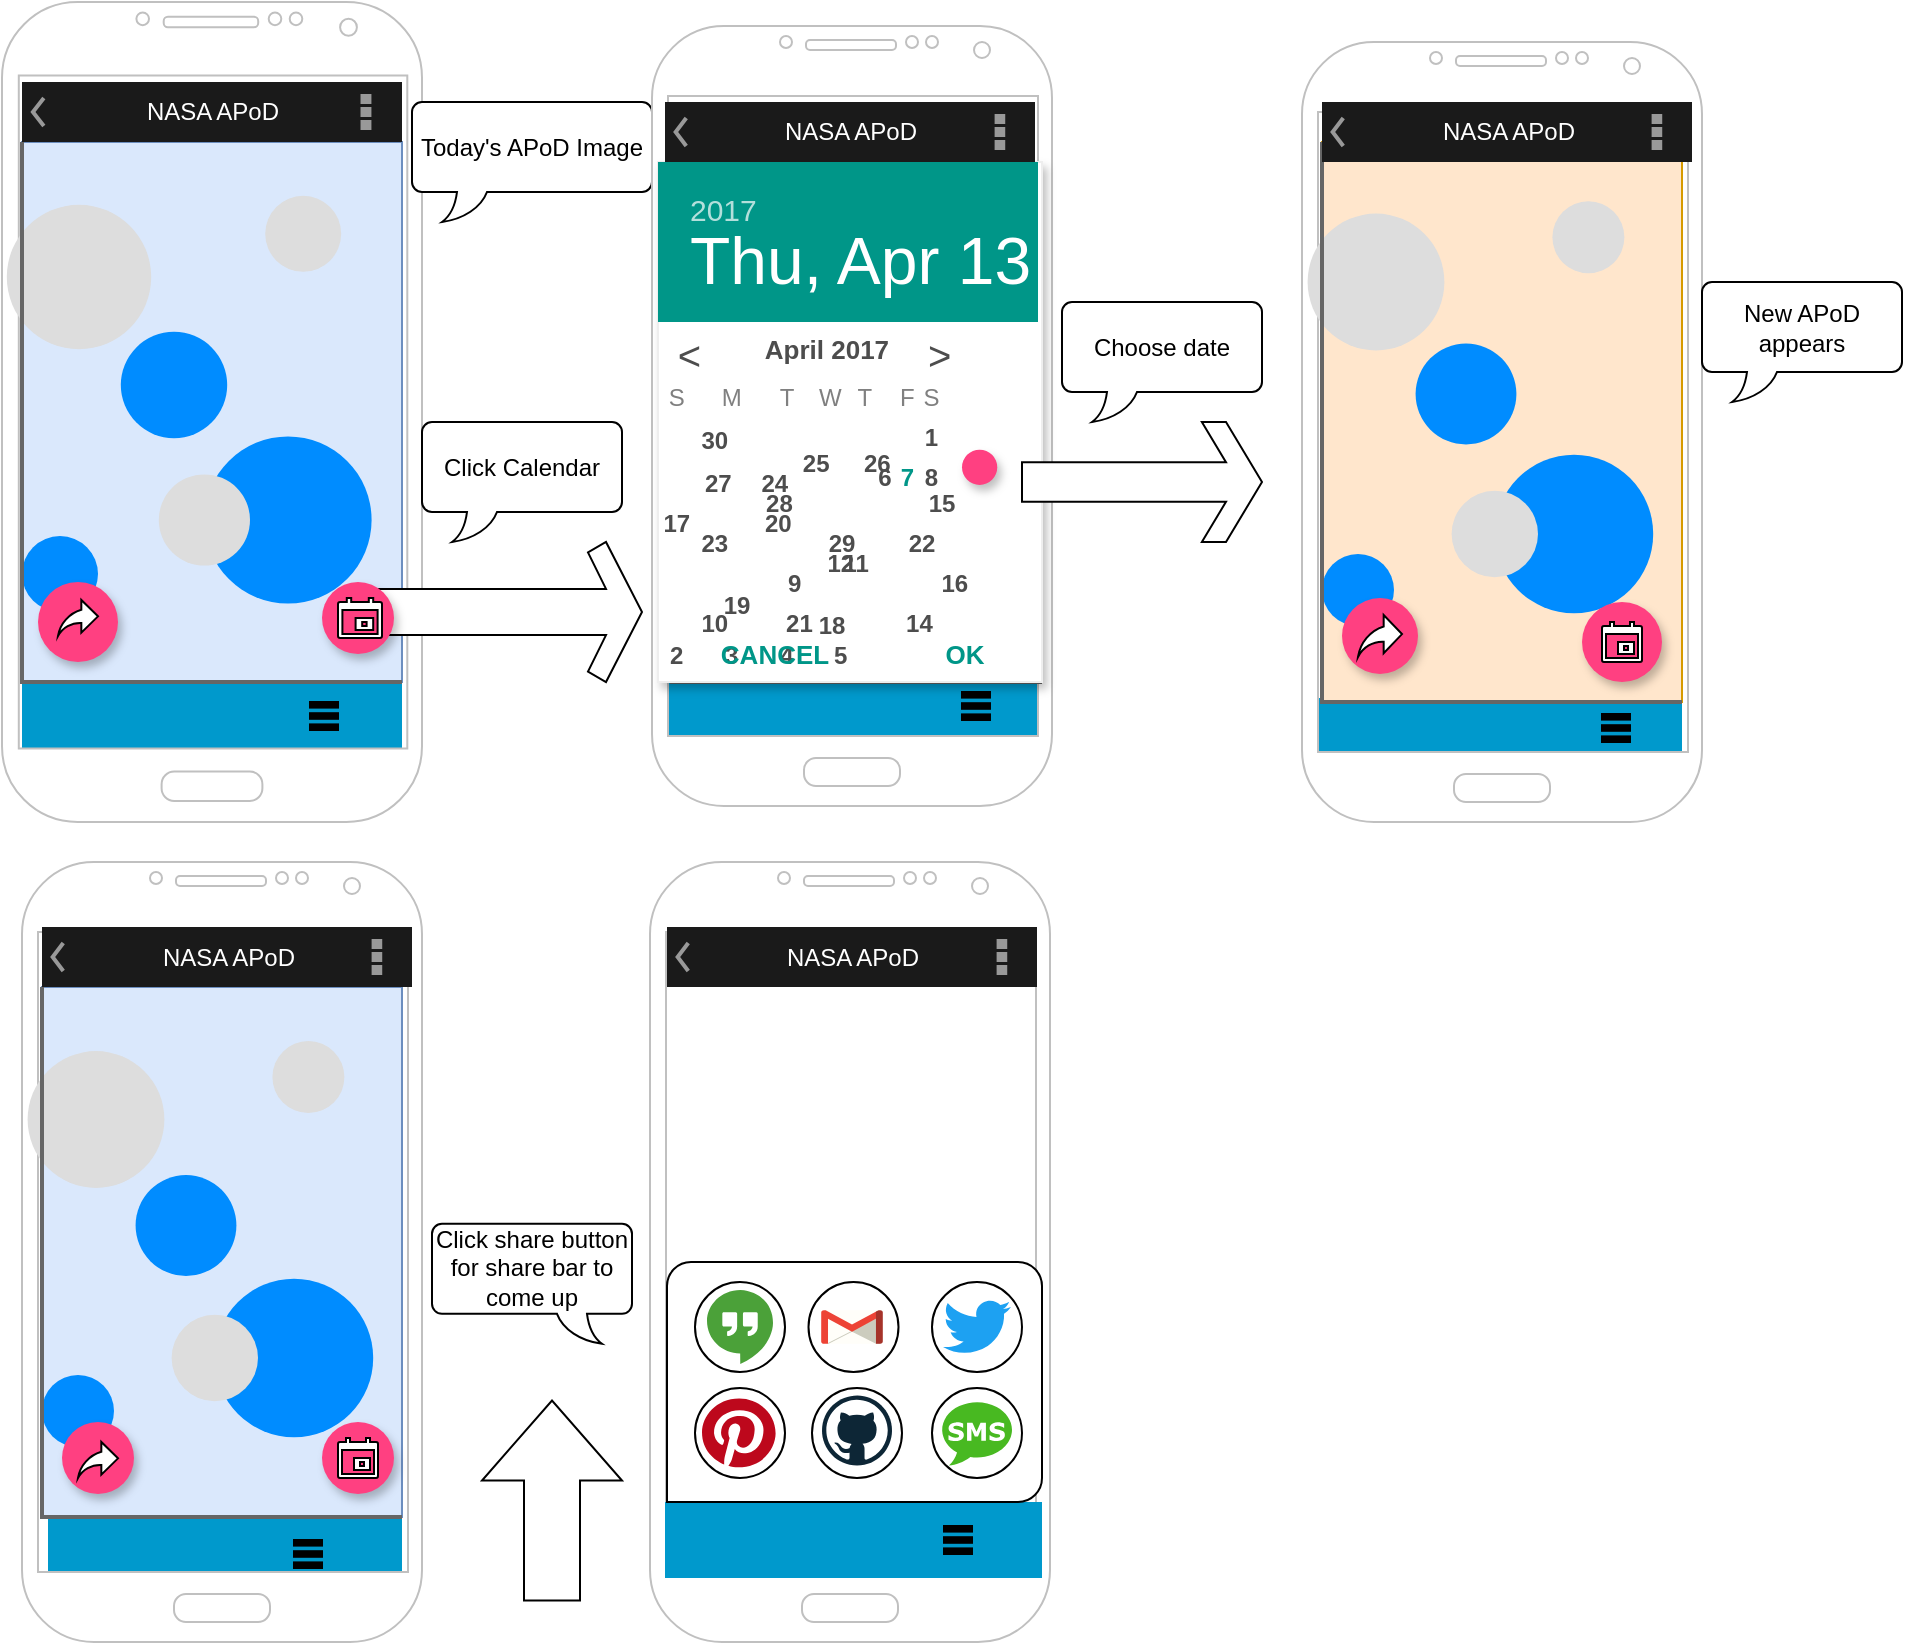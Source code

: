 <mxfile version="12.6.2" type="github">
  <diagram id="w4qV1CDAtVCVDt34NwIW" name="Page-1">
    <mxGraphModel dx="776" dy="433" grid="1" gridSize="10" guides="1" tooltips="1" connect="1" arrows="1" fold="1" page="1" pageScale="1" pageWidth="850" pageHeight="1100" math="0" shadow="0">
      <root>
        <mxCell id="0"/>
        <mxCell id="1" parent="0"/>
        <mxCell id="DjwqiDjGVG0wHeYq5pMp-166" value="" style="verticalLabelPosition=bottom;verticalAlign=top;html=1;shadow=0;dashed=0;strokeWidth=1;strokeColor=none;shape=rect;fillColor=#0099cc;" vertex="1" parent="1">
          <mxGeometry x="23" y="758" width="177" height="32" as="geometry"/>
        </mxCell>
        <mxCell id="DjwqiDjGVG0wHeYq5pMp-165" value="" style="verticalLabelPosition=bottom;verticalAlign=top;html=1;shadow=0;dashed=0;strokeWidth=1;strokeColor=none;shape=rect;fillColor=#0099cc;" vertex="1" parent="1">
          <mxGeometry x="650" y="348" width="190" height="32" as="geometry"/>
        </mxCell>
        <mxCell id="DjwqiDjGVG0wHeYq5pMp-164" value="" style="verticalLabelPosition=bottom;verticalAlign=top;html=1;shadow=0;dashed=0;strokeWidth=1;strokeColor=none;shape=rect;fillColor=#0099cc;" vertex="1" parent="1">
          <mxGeometry x="325" y="340" width="195" height="30" as="geometry"/>
        </mxCell>
        <mxCell id="DjwqiDjGVG0wHeYq5pMp-163" value="" style="verticalLabelPosition=bottom;verticalAlign=top;html=1;shadow=0;dashed=0;strokeWidth=1;strokeColor=none;shape=rect;fillColor=#0099cc;" vertex="1" parent="1">
          <mxGeometry x="10" y="340" width="190" height="37.5" as="geometry"/>
        </mxCell>
        <mxCell id="DjwqiDjGVG0wHeYq5pMp-1" value="" style="verticalLabelPosition=bottom;verticalAlign=top;html=1;shadow=0;dashed=0;strokeWidth=1;shape=mxgraph.android.phone2;strokeColor=#c0c0c0;" vertex="1" parent="1">
          <mxGeometry width="210" height="410" as="geometry"/>
        </mxCell>
        <mxCell id="DjwqiDjGVG0wHeYq5pMp-2" value="Click Calendar" style="whiteSpace=wrap;html=1;shape=mxgraph.basic.roundRectCallout;dx=30;dy=15;size=5;boundedLbl=1;" vertex="1" parent="1">
          <mxGeometry x="210" y="210" width="100" height="60" as="geometry"/>
        </mxCell>
        <mxCell id="DjwqiDjGVG0wHeYq5pMp-3" value="Today&#39;s APoD Image" style="whiteSpace=wrap;html=1;shape=mxgraph.basic.roundRectCallout;dx=30;dy=15;size=5;boundedLbl=1;" vertex="1" parent="1">
          <mxGeometry x="205" y="50" width="120" height="60" as="geometry"/>
        </mxCell>
        <mxCell id="DjwqiDjGVG0wHeYq5pMp-4" value="" style="verticalLabelPosition=bottom;shadow=0;dashed=0;align=center;html=1;verticalAlign=top;strokeWidth=1;shape=mxgraph.mockup.graphics.bubbleChart;strokeColor=#6c8ebf;strokeColor2=none;strokeColor3=#666666;fillColor2=#008cff;fillColor3=#dddddd;fillColor=#dae8fc;" vertex="1" parent="1">
          <mxGeometry x="10" y="70" width="190" height="270" as="geometry"/>
        </mxCell>
        <mxCell id="DjwqiDjGVG0wHeYq5pMp-6" value="NASA APoD" style="strokeWidth=1;html=1;shadow=0;dashed=0;shape=mxgraph.android.action_bar;fillColor=#1A1A1A;strokeColor=#c0c0c0;strokeWidth=2;fontColor=#FFFFFF;" vertex="1" parent="1">
          <mxGeometry x="10" y="40" width="190" height="30" as="geometry"/>
        </mxCell>
        <mxCell id="DjwqiDjGVG0wHeYq5pMp-7" value="" style="verticalLabelPosition=bottom;verticalAlign=top;html=1;shadow=0;dashed=0;strokeWidth=1;shape=mxgraph.android.phone2;strokeColor=#c0c0c0;" vertex="1" parent="1">
          <mxGeometry x="325" y="12" width="200" height="390" as="geometry"/>
        </mxCell>
        <mxCell id="DjwqiDjGVG0wHeYq5pMp-8" value="" style="verticalLabelPosition=bottom;shadow=0;dashed=0;align=center;html=1;verticalAlign=top;strokeWidth=1;shape=mxgraph.mockup.graphics.bubbleChart;strokeColor=none;strokeColor2=none;strokeColor3=#666666;fillColor2=#008cff;fillColor3=#dddddd;" vertex="1" parent="1">
          <mxGeometry x="335" y="80" width="185" height="260" as="geometry"/>
        </mxCell>
        <mxCell id="DjwqiDjGVG0wHeYq5pMp-10" value="" style="html=1;shadow=0;dashed=0;align=center;verticalAlign=middle;shape=mxgraph.arrows2.sharpArrow2;dy1=0.67;dx1=18;dx2=18;dy3=0.15;dx3=27;notch=0;" vertex="1" parent="1">
          <mxGeometry x="180" y="270" width="140" height="70" as="geometry"/>
        </mxCell>
        <mxCell id="DjwqiDjGVG0wHeYq5pMp-11" value="" style="shape=ellipse;fillColor=#FF4081;strokeColor=none;shadow=1;aspect=fixed;" vertex="1" parent="1">
          <mxGeometry x="160" y="290" width="36" height="36" as="geometry"/>
        </mxCell>
        <mxCell id="DjwqiDjGVG0wHeYq5pMp-14" value="" style="dashed=0;html=1;shape=mxgraph.gmdl.calendar;shadow=0;" vertex="1" parent="1">
          <mxGeometry x="168" y="298" width="22" height="20" as="geometry"/>
        </mxCell>
        <mxCell id="DjwqiDjGVG0wHeYq5pMp-63" value="" style="shape=rect;fillColor=#ffffff;strokeColor=#eeeeee;shadow=1;" vertex="1" parent="1">
          <mxGeometry x="328" y="80" width="192" height="260" as="geometry"/>
        </mxCell>
        <mxCell id="DjwqiDjGVG0wHeYq5pMp-64" value="Thu, Apr 13" style="shape=rect;fillColor=#009688;fontColor=#ffffff;strokeColor=none;align=left;spacing=16;fontSize=33;verticalAlign=bottom;resizeWidth=1;" vertex="1" parent="DjwqiDjGVG0wHeYq5pMp-63">
          <mxGeometry width="190" height="80" relative="1" as="geometry"/>
        </mxCell>
        <mxCell id="DjwqiDjGVG0wHeYq5pMp-65" value="2017" style="text;verticalAlign=middle;fontColor=#FFFFFF;spacingTop=6;spacing=16;fontSize=15;textOpacity=70;resizeWidth=1;" vertex="1" parent="DjwqiDjGVG0wHeYq5pMp-64">
          <mxGeometry width="190.0" height="40" relative="1" as="geometry"/>
        </mxCell>
        <mxCell id="DjwqiDjGVG0wHeYq5pMp-66" value="&lt;" style="text;verticalAlign=middle;fontColor=#4D4D4D;spacingTop=6;spacing=16;fontSize=20;align=center;resizeWidth=1;" vertex="1" parent="DjwqiDjGVG0wHeYq5pMp-63">
          <mxGeometry width="11.493" height="30" relative="1" as="geometry">
            <mxPoint x="10" y="77" as="offset"/>
          </mxGeometry>
        </mxCell>
        <mxCell id="DjwqiDjGVG0wHeYq5pMp-67" value="April 2017" style="text;verticalAlign=middle;fontColor=#4D4D4D;spacingTop=6;spacing=16;fontSize=13;align=center;fontStyle=1;resizeWidth=1;" vertex="1" parent="DjwqiDjGVG0wHeYq5pMp-63">
          <mxGeometry x="0.146" width="65.067" height="20" relative="1" as="geometry">
            <mxPoint x="23.914" y="80" as="offset"/>
          </mxGeometry>
        </mxCell>
        <mxCell id="DjwqiDjGVG0wHeYq5pMp-68" value="&gt;" style="text;verticalAlign=middle;fontColor=#4D4D4D;spacingTop=6;spacing=16;fontSize=20;align=center;resizeWidth=1;" vertex="1" parent="DjwqiDjGVG0wHeYq5pMp-63">
          <mxGeometry x="0.854" width="7.336" height="30" relative="1" as="geometry">
            <mxPoint x="-26.844" y="77" as="offset"/>
          </mxGeometry>
        </mxCell>
        <mxCell id="DjwqiDjGVG0wHeYq5pMp-69" value="S" style="text;verticalAlign=middle;align=center;fontColor=#808080;resizeWidth=1;" vertex="1" parent="DjwqiDjGVG0wHeYq5pMp-63">
          <mxGeometry width="18.771" height="40" relative="1" as="geometry">
            <mxPoint y="97" as="offset"/>
          </mxGeometry>
        </mxCell>
        <mxCell id="DjwqiDjGVG0wHeYq5pMp-70" value="M" style="text;verticalAlign=middle;align=center;fontColor=#808080;resizeWidth=1;" vertex="1" parent="DjwqiDjGVG0wHeYq5pMp-63">
          <mxGeometry x="0.146" width="17.622" height="40" relative="1" as="geometry">
            <mxPoint y="97" as="offset"/>
          </mxGeometry>
        </mxCell>
        <mxCell id="DjwqiDjGVG0wHeYq5pMp-71" value="T" style="text;verticalAlign=middle;align=center;fontColor=#808080;resizeWidth=1;" vertex="1" parent="DjwqiDjGVG0wHeYq5pMp-63">
          <mxGeometry x="0.29" width="17.622" height="40" relative="1" as="geometry">
            <mxPoint y="97" as="offset"/>
          </mxGeometry>
        </mxCell>
        <mxCell id="DjwqiDjGVG0wHeYq5pMp-72" value="W" style="text;verticalAlign=middle;align=center;fontColor=#808080;resizeWidth=1;" vertex="1" parent="DjwqiDjGVG0wHeYq5pMp-63">
          <mxGeometry x="0.43" width="17.622" height="40" relative="1" as="geometry">
            <mxPoint x="-5.19" y="97" as="offset"/>
          </mxGeometry>
        </mxCell>
        <mxCell id="DjwqiDjGVG0wHeYq5pMp-73" value="T" style="text;verticalAlign=middle;align=center;fontColor=#808080;resizeWidth=1;" vertex="1" parent="DjwqiDjGVG0wHeYq5pMp-63">
          <mxGeometry x="0.57" width="17.622" height="40" relative="1" as="geometry">
            <mxPoint x="-14.81" y="97" as="offset"/>
          </mxGeometry>
        </mxCell>
        <mxCell id="DjwqiDjGVG0wHeYq5pMp-74" value="F" style="text;verticalAlign=middle;align=center;fontColor=#808080;resizeWidth=1;" vertex="1" parent="DjwqiDjGVG0wHeYq5pMp-63">
          <mxGeometry x="0.71" width="17.622" height="40" relative="1" as="geometry">
            <mxPoint x="-20.44" y="97" as="offset"/>
          </mxGeometry>
        </mxCell>
        <mxCell id="DjwqiDjGVG0wHeYq5pMp-75" value="S" style="text;verticalAlign=middle;align=center;fontColor=#808080;resizeWidth=1;" vertex="1" parent="DjwqiDjGVG0wHeYq5pMp-63">
          <mxGeometry x="0.851" width="18.771" height="40" relative="1" as="geometry">
            <mxPoint x="-36.05" y="97" as="offset"/>
          </mxGeometry>
        </mxCell>
        <mxCell id="DjwqiDjGVG0wHeYq5pMp-76" value="1" style="text;verticalAlign=middle;align=center;fontColor=#4D4D4D;fontStyle=1;resizeWidth=1;" vertex="1" parent="DjwqiDjGVG0wHeYq5pMp-63">
          <mxGeometry x="0.851" width="18.771" height="40" relative="1" as="geometry">
            <mxPoint x="-36.05" y="117" as="offset"/>
          </mxGeometry>
        </mxCell>
        <mxCell id="DjwqiDjGVG0wHeYq5pMp-77" value="2" style="text;verticalAlign=middle;align=center;fontColor=#4D4D4D;fontStyle=1;resizeWidth=1;" vertex="1" parent="DjwqiDjGVG0wHeYq5pMp-63">
          <mxGeometry width="18.771" height="40" relative="1" as="geometry">
            <mxPoint y="226" as="offset"/>
          </mxGeometry>
        </mxCell>
        <mxCell id="DjwqiDjGVG0wHeYq5pMp-78" value="3" style="text;verticalAlign=middle;align=center;fontColor=#4D4D4D;fontStyle=1;resizeWidth=1;" vertex="1" parent="DjwqiDjGVG0wHeYq5pMp-63">
          <mxGeometry x="0.146" width="17.622" height="40" relative="1" as="geometry">
            <mxPoint y="226" as="offset"/>
          </mxGeometry>
        </mxCell>
        <mxCell id="DjwqiDjGVG0wHeYq5pMp-79" value="4" style="text;verticalAlign=middle;align=center;fontColor=#4D4D4D;fontStyle=1;resizeWidth=1;" vertex="1" parent="DjwqiDjGVG0wHeYq5pMp-63">
          <mxGeometry x="0.29" width="17.622" height="40" relative="1" as="geometry">
            <mxPoint y="226" as="offset"/>
          </mxGeometry>
        </mxCell>
        <mxCell id="DjwqiDjGVG0wHeYq5pMp-80" value="5" style="text;verticalAlign=middle;align=center;fontColor=#4D4D4D;fontStyle=1;resizeWidth=1;" vertex="1" parent="DjwqiDjGVG0wHeYq5pMp-63">
          <mxGeometry x="0.43" width="17.622" height="40" relative="1" as="geometry">
            <mxPoint y="226" as="offset"/>
          </mxGeometry>
        </mxCell>
        <mxCell id="DjwqiDjGVG0wHeYq5pMp-81" value="6" style="text;verticalAlign=middle;align=center;fontColor=#4D4D4D;fontStyle=1;resizeWidth=1;" vertex="1" parent="DjwqiDjGVG0wHeYq5pMp-63">
          <mxGeometry x="0.57" width="17.622" height="40" relative="1" as="geometry">
            <mxPoint x="-4.81" y="137" as="offset"/>
          </mxGeometry>
        </mxCell>
        <mxCell id="DjwqiDjGVG0wHeYq5pMp-82" value="7" style="text;verticalAlign=middle;align=center;fontColor=#009688;fontStyle=1;resizeWidth=1;" vertex="1" parent="DjwqiDjGVG0wHeYq5pMp-63">
          <mxGeometry x="0.71" width="17.622" height="40" relative="1" as="geometry">
            <mxPoint x="-20.44" y="137" as="offset"/>
          </mxGeometry>
        </mxCell>
        <mxCell id="DjwqiDjGVG0wHeYq5pMp-83" value="8" style="text;verticalAlign=middle;align=center;fontColor=#4D4D4D;fontStyle=1;resizeWidth=1;" vertex="1" parent="DjwqiDjGVG0wHeYq5pMp-63">
          <mxGeometry x="0.851" width="18.771" height="40" relative="1" as="geometry">
            <mxPoint x="-36.05" y="137" as="offset"/>
          </mxGeometry>
        </mxCell>
        <mxCell id="DjwqiDjGVG0wHeYq5pMp-84" value="9" style="text;verticalAlign=middle;align=center;fontColor=#4D4D4D;fontStyle=1;resizeWidth=1;" vertex="1" parent="DjwqiDjGVG0wHeYq5pMp-63">
          <mxGeometry width="18.771" height="40" relative="1" as="geometry">
            <mxPoint x="59" y="190" as="offset"/>
          </mxGeometry>
        </mxCell>
        <mxCell id="DjwqiDjGVG0wHeYq5pMp-85" value="10" style="text;verticalAlign=middle;align=center;fontColor=#4D4D4D;fontStyle=1;resizeWidth=1;" vertex="1" parent="DjwqiDjGVG0wHeYq5pMp-63">
          <mxGeometry x="0.146" width="17.622" height="40" relative="1" as="geometry">
            <mxPoint x="-8.47" y="210" as="offset"/>
          </mxGeometry>
        </mxCell>
        <mxCell id="DjwqiDjGVG0wHeYq5pMp-86" value="11" style="text;verticalAlign=middle;align=center;fontColor=#4D4D4D;fontStyle=1;resizeWidth=1;" vertex="1" parent="DjwqiDjGVG0wHeYq5pMp-63">
          <mxGeometry x="0.29" width="17.622" height="40" relative="1" as="geometry">
            <mxPoint x="34.62" y="180" as="offset"/>
          </mxGeometry>
        </mxCell>
        <mxCell id="DjwqiDjGVG0wHeYq5pMp-87" value="12" style="text;verticalAlign=middle;align=center;fontColor=#4D4D4D;fontStyle=1;resizeWidth=1;" vertex="1" parent="DjwqiDjGVG0wHeYq5pMp-63">
          <mxGeometry x="0.43" width="17.622" height="40" relative="1" as="geometry">
            <mxPoint y="180" as="offset"/>
          </mxGeometry>
        </mxCell>
        <mxCell id="DjwqiDjGVG0wHeYq5pMp-89" value="14" style="text;verticalAlign=middle;align=center;fontColor=#4D4D4D;fontStyle=1;resizeWidth=1;" vertex="1" parent="DjwqiDjGVG0wHeYq5pMp-63">
          <mxGeometry x="0.71" width="17.622" height="40" relative="1" as="geometry">
            <mxPoint x="-14.41" y="210" as="offset"/>
          </mxGeometry>
        </mxCell>
        <mxCell id="DjwqiDjGVG0wHeYq5pMp-90" value="15" style="text;verticalAlign=middle;align=center;fontColor=#4D4D4D;fontStyle=1;resizeWidth=1;" vertex="1" parent="DjwqiDjGVG0wHeYq5pMp-63">
          <mxGeometry x="0.851" width="18.771" height="40" relative="1" as="geometry">
            <mxPoint x="-30.73" y="150" as="offset"/>
          </mxGeometry>
        </mxCell>
        <mxCell id="DjwqiDjGVG0wHeYq5pMp-91" value="16" style="text;verticalAlign=middle;align=center;fontColor=#4D4D4D;fontStyle=1;resizeWidth=1;" vertex="1" parent="DjwqiDjGVG0wHeYq5pMp-63">
          <mxGeometry width="18.771" height="40" relative="1" as="geometry">
            <mxPoint x="139" y="190" as="offset"/>
          </mxGeometry>
        </mxCell>
        <mxCell id="DjwqiDjGVG0wHeYq5pMp-92" value="17" style="text;verticalAlign=middle;align=center;fontColor=#4D4D4D;fontStyle=1;resizeWidth=1;" vertex="1" parent="DjwqiDjGVG0wHeYq5pMp-63">
          <mxGeometry x="0.146" width="17.622" height="40" relative="1" as="geometry">
            <mxPoint x="-27.47" y="160" as="offset"/>
          </mxGeometry>
        </mxCell>
        <mxCell id="DjwqiDjGVG0wHeYq5pMp-93" value="18" style="text;verticalAlign=middle;align=center;fontColor=#4D4D4D;fontStyle=1;resizeWidth=1;" vertex="1" parent="DjwqiDjGVG0wHeYq5pMp-63">
          <mxGeometry x="0.29" width="17.622" height="40" relative="1" as="geometry">
            <mxPoint x="22.51" y="211" as="offset"/>
          </mxGeometry>
        </mxCell>
        <mxCell id="DjwqiDjGVG0wHeYq5pMp-94" value="19" style="text;verticalAlign=middle;align=center;fontColor=#4D4D4D;fontStyle=1;resizeWidth=1;" vertex="1" parent="DjwqiDjGVG0wHeYq5pMp-63">
          <mxGeometry x="0.43" width="17.622" height="40" relative="1" as="geometry">
            <mxPoint x="-51.84" y="201" as="offset"/>
          </mxGeometry>
        </mxCell>
        <mxCell id="DjwqiDjGVG0wHeYq5pMp-95" value="20" style="text;verticalAlign=middle;align=center;fontColor=#4D4D4D;fontStyle=1;resizeWidth=1;" vertex="1" parent="DjwqiDjGVG0wHeYq5pMp-63">
          <mxGeometry x="0.57" width="17.622" height="40" relative="1" as="geometry">
            <mxPoint x="-58.06" y="160" as="offset"/>
          </mxGeometry>
        </mxCell>
        <mxCell id="DjwqiDjGVG0wHeYq5pMp-96" value="21" style="text;verticalAlign=middle;align=center;fontColor=#4D4D4D;fontStyle=1;resizeWidth=1;" vertex="1" parent="DjwqiDjGVG0wHeYq5pMp-63">
          <mxGeometry x="0.71" width="17.622" height="40" relative="1" as="geometry">
            <mxPoint x="-74.41" y="210" as="offset"/>
          </mxGeometry>
        </mxCell>
        <mxCell id="DjwqiDjGVG0wHeYq5pMp-97" value="22" style="text;verticalAlign=middle;align=center;fontColor=#4D4D4D;fontStyle=1;resizeWidth=1;" vertex="1" parent="DjwqiDjGVG0wHeYq5pMp-63">
          <mxGeometry x="0.851" width="18.771" height="40" relative="1" as="geometry">
            <mxPoint x="-40.73" y="170" as="offset"/>
          </mxGeometry>
        </mxCell>
        <mxCell id="DjwqiDjGVG0wHeYq5pMp-98" value="23" style="text;verticalAlign=middle;align=center;fontColor=#4D4D4D;fontStyle=1;resizeWidth=1;" vertex="1" parent="DjwqiDjGVG0wHeYq5pMp-63">
          <mxGeometry width="18.771" height="40" relative="1" as="geometry">
            <mxPoint x="19" y="170" as="offset"/>
          </mxGeometry>
        </mxCell>
        <mxCell id="DjwqiDjGVG0wHeYq5pMp-99" value="24" style="text;verticalAlign=middle;align=center;fontColor=#4D4D4D;fontStyle=1;resizeWidth=1;" vertex="1" parent="DjwqiDjGVG0wHeYq5pMp-63">
          <mxGeometry x="0.146" width="17.622" height="40" relative="1" as="geometry">
            <mxPoint x="21.53" y="140" as="offset"/>
          </mxGeometry>
        </mxCell>
        <mxCell id="DjwqiDjGVG0wHeYq5pMp-100" value="25" style="text;verticalAlign=middle;align=center;fontColor=#4D4D4D;fontStyle=1;resizeWidth=1;" vertex="1" parent="DjwqiDjGVG0wHeYq5pMp-63">
          <mxGeometry x="0.29" width="17.622" height="40" relative="1" as="geometry">
            <mxPoint x="14.62" y="130" as="offset"/>
          </mxGeometry>
        </mxCell>
        <mxCell id="DjwqiDjGVG0wHeYq5pMp-101" value="26" style="text;verticalAlign=middle;align=center;fontColor=#4D4D4D;fontStyle=1;resizeWidth=1;" vertex="1" parent="DjwqiDjGVG0wHeYq5pMp-63">
          <mxGeometry x="0.43" width="17.622" height="40" relative="1" as="geometry">
            <mxPoint x="18.27" y="130" as="offset"/>
          </mxGeometry>
        </mxCell>
        <mxCell id="DjwqiDjGVG0wHeYq5pMp-102" value="27" style="text;verticalAlign=middle;align=center;fontColor=#4D4D4D;fontStyle=1;resizeWidth=1;" vertex="1" parent="DjwqiDjGVG0wHeYq5pMp-63">
          <mxGeometry x="0.57" width="17.622" height="40" relative="1" as="geometry">
            <mxPoint x="-88.06" y="140" as="offset"/>
          </mxGeometry>
        </mxCell>
        <mxCell id="DjwqiDjGVG0wHeYq5pMp-103" value="28" style="text;verticalAlign=middle;align=center;fontColor=#4D4D4D;fontStyle=1;resizeWidth=1;" vertex="1" parent="DjwqiDjGVG0wHeYq5pMp-63">
          <mxGeometry x="0.71" width="17.622" height="40" relative="1" as="geometry">
            <mxPoint x="-84.41" y="150" as="offset"/>
          </mxGeometry>
        </mxCell>
        <mxCell id="DjwqiDjGVG0wHeYq5pMp-104" value="29" style="text;verticalAlign=middle;align=center;fontColor=#4D4D4D;fontStyle=1;resizeWidth=1;" vertex="1" parent="DjwqiDjGVG0wHeYq5pMp-63">
          <mxGeometry x="0.851" width="18.771" height="40" relative="1" as="geometry">
            <mxPoint x="-80.73" y="170" as="offset"/>
          </mxGeometry>
        </mxCell>
        <mxCell id="DjwqiDjGVG0wHeYq5pMp-105" value="30" style="text;verticalAlign=middle;align=center;fontColor=#4D4D4D;fontStyle=1;resizeWidth=1;" vertex="1" parent="DjwqiDjGVG0wHeYq5pMp-63">
          <mxGeometry width="18.771" height="40" relative="1" as="geometry">
            <mxPoint x="19" y="118.5" as="offset"/>
          </mxGeometry>
        </mxCell>
        <mxCell id="DjwqiDjGVG0wHeYq5pMp-106" value="CANCEL" style="text;fontSize=13;fontColor=#009688;spacingTop=0;whiteSpace=wrap;spacing=0;verticalAlign=middle;align=center;fontStyle=1;" vertex="1" parent="DjwqiDjGVG0wHeYq5pMp-63">
          <mxGeometry x="1" y="1" width="51" height="29" relative="1" as="geometry">
            <mxPoint x="-158.79" y="-29" as="offset"/>
          </mxGeometry>
        </mxCell>
        <mxCell id="DjwqiDjGVG0wHeYq5pMp-107" value="OK" style="text;fontSize=13;fontColor=#009688;spacingTop=0;whiteSpace=wrap;spacing=0;verticalAlign=middle;align=center;fontStyle=1;" vertex="1" parent="DjwqiDjGVG0wHeYq5pMp-63">
          <mxGeometry x="1" y="1" width="61" height="29" relative="1" as="geometry">
            <mxPoint x="-68.79" y="-29" as="offset"/>
          </mxGeometry>
        </mxCell>
        <mxCell id="DjwqiDjGVG0wHeYq5pMp-114" value="" style="shape=ellipse;fillColor=#FF4081;strokeColor=none;shadow=1;aspect=fixed;" vertex="1" parent="DjwqiDjGVG0wHeYq5pMp-63">
          <mxGeometry x="151.996" y="143.844" width="17.627" height="17.627" as="geometry"/>
        </mxCell>
        <mxCell id="DjwqiDjGVG0wHeYq5pMp-116" value="Choose date" style="whiteSpace=wrap;html=1;shape=mxgraph.basic.roundRectCallout;dx=30;dy=15;size=5;boundedLbl=1;" vertex="1" parent="1">
          <mxGeometry x="530" y="150" width="100" height="60" as="geometry"/>
        </mxCell>
        <mxCell id="DjwqiDjGVG0wHeYq5pMp-117" value="" style="verticalLabelPosition=bottom;verticalAlign=top;html=1;shadow=0;dashed=0;strokeWidth=1;shape=mxgraph.android.phone2;strokeColor=#c0c0c0;" vertex="1" parent="1">
          <mxGeometry x="650" y="20" width="200" height="390" as="geometry"/>
        </mxCell>
        <mxCell id="DjwqiDjGVG0wHeYq5pMp-118" value="" style="verticalLabelPosition=bottom;shadow=0;dashed=0;align=center;html=1;verticalAlign=top;strokeWidth=1;shape=mxgraph.mockup.graphics.bubbleChart;strokeColor=#d79b00;strokeColor2=none;strokeColor3=#666666;fillColor2=#008cff;fillColor3=#dddddd;fillColor=#ffe6cc;" vertex="1" parent="1">
          <mxGeometry x="660" y="70" width="180" height="280" as="geometry"/>
        </mxCell>
        <mxCell id="DjwqiDjGVG0wHeYq5pMp-119" value="NASA APoD" style="strokeWidth=1;html=1;shadow=0;dashed=0;shape=mxgraph.android.action_bar;fillColor=#1A1A1A;strokeColor=#c0c0c0;strokeWidth=2;fontColor=#FFFFFF;" vertex="1" parent="1">
          <mxGeometry x="331.5" y="50" width="185" height="30" as="geometry"/>
        </mxCell>
        <mxCell id="DjwqiDjGVG0wHeYq5pMp-120" value="" style="html=1;shadow=0;dashed=0;align=center;verticalAlign=middle;shape=mxgraph.arrows2.sharpArrow;dy1=0.67;dx1=18;dx2=18;notch=0;" vertex="1" parent="1">
          <mxGeometry x="510" y="210" width="120" height="60" as="geometry"/>
        </mxCell>
        <mxCell id="DjwqiDjGVG0wHeYq5pMp-121" value="NASA APoD" style="strokeWidth=1;html=1;shadow=0;dashed=0;shape=mxgraph.android.action_bar;fillColor=#1A1A1A;strokeColor=#c0c0c0;strokeWidth=2;fontColor=#FFFFFF;" vertex="1" parent="1">
          <mxGeometry x="660" y="50" width="185" height="30" as="geometry"/>
        </mxCell>
        <mxCell id="DjwqiDjGVG0wHeYq5pMp-123" value="New APoD appears" style="whiteSpace=wrap;html=1;shape=mxgraph.basic.roundRectCallout;dx=30;dy=15;size=5;boundedLbl=1;" vertex="1" parent="1">
          <mxGeometry x="850" y="140" width="100" height="60" as="geometry"/>
        </mxCell>
        <mxCell id="DjwqiDjGVG0wHeYq5pMp-124" value="" style="shape=ellipse;fillColor=#FF4081;strokeColor=none;shadow=1;aspect=fixed;" vertex="1" parent="1">
          <mxGeometry x="790" y="300" width="40" height="40" as="geometry"/>
        </mxCell>
        <mxCell id="DjwqiDjGVG0wHeYq5pMp-129" value="" style="dashed=0;html=1;shape=mxgraph.gmdl.calendar;shadow=0;" vertex="1" parent="1">
          <mxGeometry x="800" y="310" width="20" height="20" as="geometry"/>
        </mxCell>
        <mxCell id="DjwqiDjGVG0wHeYq5pMp-130" value="" style="verticalLabelPosition=bottom;verticalAlign=top;html=1;shadow=0;dashed=0;strokeWidth=1;shape=mxgraph.android.phone2;strokeColor=#c0c0c0;" vertex="1" parent="1">
          <mxGeometry x="10" y="430" width="200" height="390" as="geometry"/>
        </mxCell>
        <mxCell id="DjwqiDjGVG0wHeYq5pMp-131" value="" style="verticalLabelPosition=bottom;shadow=0;dashed=0;align=center;html=1;verticalAlign=top;strokeWidth=1;shape=mxgraph.mockup.graphics.bubbleChart;strokeColor=#6c8ebf;strokeColor2=none;strokeColor3=#666666;fillColor2=#008cff;fillColor3=#dddddd;fillColor=#dae8fc;" vertex="1" parent="1">
          <mxGeometry x="20" y="492.5" width="180" height="265" as="geometry"/>
        </mxCell>
        <mxCell id="DjwqiDjGVG0wHeYq5pMp-133" value="NASA APoD" style="strokeWidth=1;html=1;shadow=0;dashed=0;shape=mxgraph.android.action_bar;fillColor=#1A1A1A;strokeColor=#c0c0c0;strokeWidth=2;fontColor=#FFFFFF;" vertex="1" parent="1">
          <mxGeometry x="20" y="462.5" width="185" height="30" as="geometry"/>
        </mxCell>
        <mxCell id="DjwqiDjGVG0wHeYq5pMp-134" value="" style="shape=ellipse;fillColor=#FF4081;strokeColor=none;shadow=1;aspect=fixed;" vertex="1" parent="1">
          <mxGeometry x="160" y="710" width="36" height="36" as="geometry"/>
        </mxCell>
        <mxCell id="DjwqiDjGVG0wHeYq5pMp-137" value="" style="dashed=0;html=1;shape=mxgraph.gmdl.calendar;shadow=0;" vertex="1" parent="1">
          <mxGeometry x="168" y="718" width="20" height="20" as="geometry"/>
        </mxCell>
        <mxCell id="DjwqiDjGVG0wHeYq5pMp-140" value="" style="verticalLabelPosition=bottom;verticalAlign=top;html=1;shadow=0;dashed=0;strokeWidth=1;shape=mxgraph.android.phone2;strokeColor=#c0c0c0;" vertex="1" parent="1">
          <mxGeometry x="324" y="430" width="200" height="390" as="geometry"/>
        </mxCell>
        <mxCell id="DjwqiDjGVG0wHeYq5pMp-148" value="NASA APoD" style="strokeWidth=1;html=1;shadow=0;dashed=0;shape=mxgraph.android.action_bar;fillColor=#1A1A1A;strokeColor=#c0c0c0;strokeWidth=2;fontColor=#FFFFFF;" vertex="1" parent="1">
          <mxGeometry x="332.5" y="462.5" width="185" height="30" as="geometry"/>
        </mxCell>
        <mxCell id="DjwqiDjGVG0wHeYq5pMp-150" value="" style="shape=ellipse;fillColor=#FF4081;strokeColor=none;shadow=1;aspect=fixed;" vertex="1" parent="1">
          <mxGeometry x="30" y="710" width="36" height="36" as="geometry"/>
        </mxCell>
        <mxCell id="DjwqiDjGVG0wHeYq5pMp-153" value="" style="dashed=0;html=1;shape=mxgraph.gmdl.reply;shadow=0;" vertex="1" parent="1">
          <mxGeometry x="38" y="720" width="20" height="18" as="geometry"/>
        </mxCell>
        <mxCell id="DjwqiDjGVG0wHeYq5pMp-154" value="" style="shape=ellipse;fillColor=#FF4081;strokeColor=none;shadow=1;aspect=fixed;" vertex="1" parent="1">
          <mxGeometry x="18" y="290" width="40" height="40" as="geometry"/>
        </mxCell>
        <mxCell id="DjwqiDjGVG0wHeYq5pMp-157" value="" style="dashed=0;html=1;shape=mxgraph.gmdl.reply;shadow=0;" vertex="1" parent="1">
          <mxGeometry x="28" y="299" width="20" height="18" as="geometry"/>
        </mxCell>
        <mxCell id="DjwqiDjGVG0wHeYq5pMp-158" value="" style="shape=ellipse;fillColor=#FF4081;strokeColor=none;shadow=1;aspect=fixed;" vertex="1" parent="1">
          <mxGeometry x="670" y="298" width="38" height="38" as="geometry"/>
        </mxCell>
        <mxCell id="DjwqiDjGVG0wHeYq5pMp-161" value="" style="dashed=0;html=1;shape=mxgraph.gmdl.reply;shadow=0;" vertex="1" parent="1">
          <mxGeometry x="678" y="306.5" width="22" height="21" as="geometry"/>
        </mxCell>
        <mxCell id="DjwqiDjGVG0wHeYq5pMp-162" value="" style="shape=image;html=1;verticalAlign=top;verticalLabelPosition=bottom;labelBackgroundColor=#ffffff;imageAspect=0;aspect=fixed;image=https://cdn0.iconfinder.com/data/icons/typicons-2/24/image-128.png" vertex="1" parent="1">
          <mxGeometry x="30" y="340" width="40" height="40" as="geometry"/>
        </mxCell>
        <mxCell id="DjwqiDjGVG0wHeYq5pMp-167" value="" style="shape=image;html=1;verticalAlign=top;verticalLabelPosition=bottom;labelBackgroundColor=#ffffff;imageAspect=0;aspect=fixed;image=https://cdn0.iconfinder.com/data/icons/typicons-2/24/image-128.png" vertex="1" parent="1">
          <mxGeometry x="50" y="758" width="36" height="36" as="geometry"/>
        </mxCell>
        <mxCell id="DjwqiDjGVG0wHeYq5pMp-168" value="" style="shape=image;html=1;verticalAlign=top;verticalLabelPosition=bottom;labelBackgroundColor=#ffffff;imageAspect=0;aspect=fixed;image=https://cdn0.iconfinder.com/data/icons/typicons-2/24/image-128.png" vertex="1" parent="1">
          <mxGeometry x="350" y="336" width="38" height="38" as="geometry"/>
        </mxCell>
        <mxCell id="DjwqiDjGVG0wHeYq5pMp-169" value="" style="shape=image;html=1;verticalAlign=top;verticalLabelPosition=bottom;labelBackgroundColor=#ffffff;imageAspect=0;aspect=fixed;image=https://cdn0.iconfinder.com/data/icons/typicons-2/24/image-128.png" vertex="1" parent="1">
          <mxGeometry x="690" y="345" width="38" height="38" as="geometry"/>
        </mxCell>
        <mxCell id="DjwqiDjGVG0wHeYq5pMp-206" value="" style="verticalLabelPosition=bottom;verticalAlign=top;html=1;shadow=0;dashed=0;strokeWidth=1;strokeColor=none;shape=rect;fillColor=#0099cc;" vertex="1" parent="1">
          <mxGeometry x="331.5" y="750" width="188.5" height="38" as="geometry"/>
        </mxCell>
        <mxCell id="DjwqiDjGVG0wHeYq5pMp-215" value="" style="verticalLabelPosition=bottom;verticalAlign=top;html=1;shape=mxgraph.basic.three_corner_round_rect;dx=6;" vertex="1" parent="1">
          <mxGeometry x="332.5" y="630" width="187.5" height="120" as="geometry"/>
        </mxCell>
        <mxCell id="DjwqiDjGVG0wHeYq5pMp-216" value="" style="ellipse;whiteSpace=wrap;html=1;aspect=fixed;" vertex="1" parent="1">
          <mxGeometry x="346.5" y="640" width="45" height="45" as="geometry"/>
        </mxCell>
        <mxCell id="DjwqiDjGVG0wHeYq5pMp-217" value="" style="ellipse;whiteSpace=wrap;html=1;aspect=fixed;" vertex="1" parent="1">
          <mxGeometry x="403.25" y="640" width="45" height="45" as="geometry"/>
        </mxCell>
        <mxCell id="DjwqiDjGVG0wHeYq5pMp-218" value="" style="ellipse;whiteSpace=wrap;html=1;aspect=fixed;" vertex="1" parent="1">
          <mxGeometry x="465" y="640" width="45" height="45" as="geometry"/>
        </mxCell>
        <mxCell id="DjwqiDjGVG0wHeYq5pMp-219" value="" style="ellipse;whiteSpace=wrap;html=1;aspect=fixed;" vertex="1" parent="1">
          <mxGeometry x="346.5" y="693" width="45" height="45" as="geometry"/>
        </mxCell>
        <mxCell id="DjwqiDjGVG0wHeYq5pMp-220" value="" style="ellipse;whiteSpace=wrap;html=1;aspect=fixed;" vertex="1" parent="1">
          <mxGeometry x="405" y="693" width="45" height="45" as="geometry"/>
        </mxCell>
        <mxCell id="DjwqiDjGVG0wHeYq5pMp-221" value="" style="ellipse;whiteSpace=wrap;html=1;aspect=fixed;" vertex="1" parent="1">
          <mxGeometry x="465" y="693" width="45" height="45" as="geometry"/>
        </mxCell>
        <mxCell id="DjwqiDjGVG0wHeYq5pMp-222" value="" style="dashed=0;outlineConnect=0;html=1;align=center;labelPosition=center;verticalLabelPosition=bottom;verticalAlign=top;shape=mxgraph.weblogos.google_hangout;fillColor=#4BA139;strokeColor=none" vertex="1" parent="1">
          <mxGeometry x="352.5" y="644" width="33" height="37" as="geometry"/>
        </mxCell>
        <mxCell id="DjwqiDjGVG0wHeYq5pMp-223" value="" style="dashed=0;outlineConnect=0;html=1;align=center;labelPosition=center;verticalLabelPosition=bottom;verticalAlign=top;shape=mxgraph.weblogos.gmail" vertex="1" parent="1">
          <mxGeometry x="409.6" y="654.1" width="30.8" height="16.8" as="geometry"/>
        </mxCell>
        <mxCell id="DjwqiDjGVG0wHeYq5pMp-225" value="" style="dashed=0;outlineConnect=0;html=1;align=center;labelPosition=center;verticalLabelPosition=bottom;verticalAlign=top;shape=mxgraph.weblogos.twitter;fillColor=#1DA1F2;strokeColor=none" vertex="1" parent="1">
          <mxGeometry x="470.5" y="648.5" width="34" height="28" as="geometry"/>
        </mxCell>
        <mxCell id="DjwqiDjGVG0wHeYq5pMp-226" value="" style="dashed=0;outlineConnect=0;html=1;align=center;labelPosition=center;verticalLabelPosition=bottom;verticalAlign=top;shape=mxgraph.weblogos.sms;fillColor=#48B921;strokeColor=none" vertex="1" parent="1">
          <mxGeometry x="470" y="699.25" width="35" height="32.5" as="geometry"/>
        </mxCell>
        <mxCell id="DjwqiDjGVG0wHeYq5pMp-227" value="" style="dashed=0;outlineConnect=0;html=1;align=center;labelPosition=center;verticalLabelPosition=bottom;verticalAlign=top;shape=mxgraph.weblogos.pinterest;fillColor=#BD081C;strokeColor=none" vertex="1" parent="1">
          <mxGeometry x="350" y="698.3" width="36.8" height="34.4" as="geometry"/>
        </mxCell>
        <mxCell id="DjwqiDjGVG0wHeYq5pMp-228" value="" style="dashed=0;outlineConnect=0;html=1;align=center;labelPosition=center;verticalLabelPosition=bottom;verticalAlign=top;shape=mxgraph.weblogos.github" vertex="1" parent="1">
          <mxGeometry x="410" y="696.75" width="35" height="35" as="geometry"/>
        </mxCell>
        <mxCell id="DjwqiDjGVG0wHeYq5pMp-229" value="" style="shape=image;html=1;verticalAlign=top;verticalLabelPosition=bottom;labelBackgroundColor=#ffffff;imageAspect=0;aspect=fixed;image=https://cdn0.iconfinder.com/data/icons/typicons-2/24/image-128.png" vertex="1" parent="1">
          <mxGeometry x="352.5" y="746" width="48" height="48" as="geometry"/>
        </mxCell>
        <mxCell id="DjwqiDjGVG0wHeYq5pMp-231" value="" style="html=1;shadow=0;dashed=0;align=center;verticalAlign=middle;shape=mxgraph.arrows2.arrow;dy=0.6;dx=40;direction=north;notch=0;" vertex="1" parent="1">
          <mxGeometry x="240" y="699.25" width="70" height="100" as="geometry"/>
        </mxCell>
        <mxCell id="DjwqiDjGVG0wHeYq5pMp-232" value="Click share button for share bar to come up" style="whiteSpace=wrap;html=1;shape=mxgraph.basic.roundRectCallout;dx=30;dy=15;size=5;boundedLbl=1;direction=east;flipH=1;" vertex="1" parent="1">
          <mxGeometry x="215" y="610.9" width="100" height="60" as="geometry"/>
        </mxCell>
        <mxCell id="DjwqiDjGVG0wHeYq5pMp-239" value="" style="shape=parallelMarker;direction=south;html=1;outlineConnect=0;fillColor=#000000;" vertex="1" parent="1">
          <mxGeometry x="146" y="769" width="14" height="14" as="geometry"/>
        </mxCell>
        <mxCell id="DjwqiDjGVG0wHeYq5pMp-240" value="" style="shape=parallelMarker;direction=south;html=1;outlineConnect=0;fillColor=#000000;" vertex="1" parent="1">
          <mxGeometry x="471" y="762" width="14" height="14" as="geometry"/>
        </mxCell>
        <mxCell id="DjwqiDjGVG0wHeYq5pMp-241" value="" style="shape=parallelMarker;direction=south;html=1;outlineConnect=0;fillColor=#000000;" vertex="1" parent="1">
          <mxGeometry x="154" y="350" width="14" height="14" as="geometry"/>
        </mxCell>
        <mxCell id="DjwqiDjGVG0wHeYq5pMp-242" value="" style="shape=parallelMarker;direction=south;html=1;outlineConnect=0;fillColor=#000000;" vertex="1" parent="1">
          <mxGeometry x="480" y="345" width="14" height="14" as="geometry"/>
        </mxCell>
        <mxCell id="DjwqiDjGVG0wHeYq5pMp-243" value="" style="shape=parallelMarker;direction=south;html=1;outlineConnect=0;fillColor=#000000;" vertex="1" parent="1">
          <mxGeometry x="800" y="356" width="14" height="14" as="geometry"/>
        </mxCell>
      </root>
    </mxGraphModel>
  </diagram>
</mxfile>
